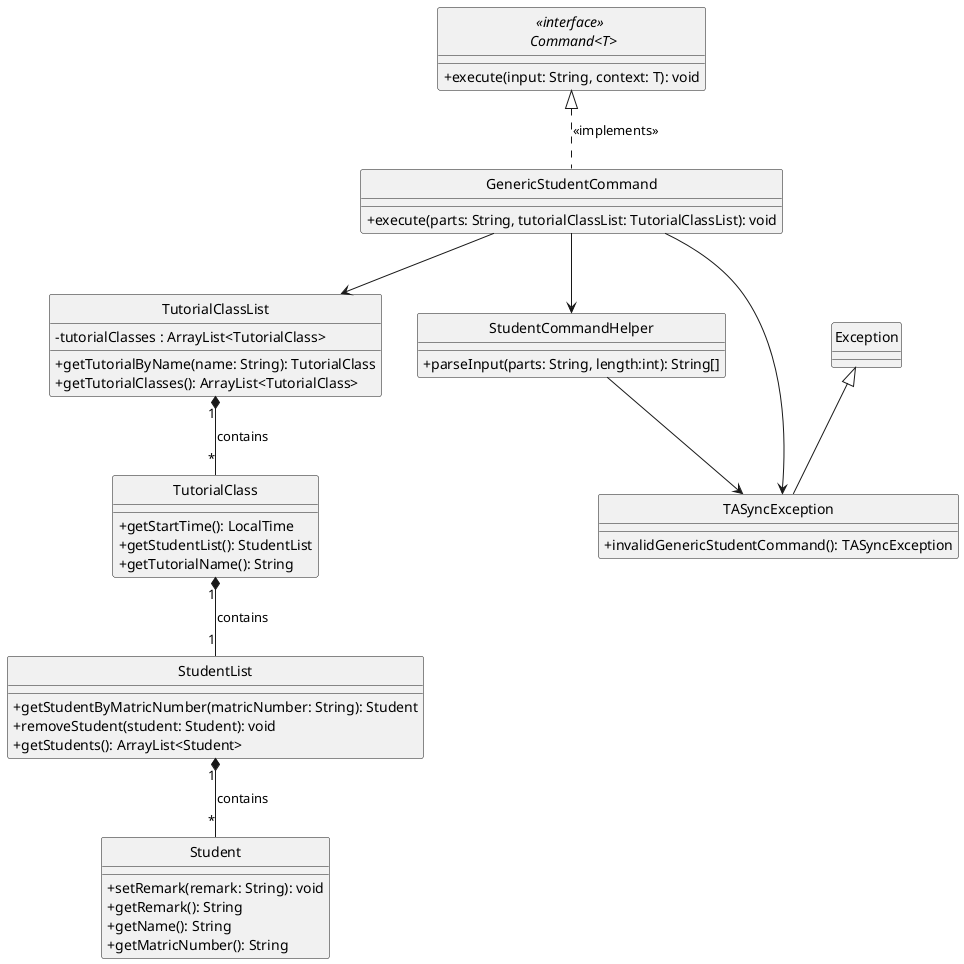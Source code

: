@startuml

hide circle
skinparam classAttributeIconSize 0

    class GenericStudentCommand {
        +execute(parts: String, tutorialClassList: TutorialClassList): void
    }

    interface "<<interface>> \n Command<T>" {
        +execute(input: String, context: T): void
    }


    class TutorialClass {
        +getStartTime(): LocalTime
        +getStudentList(): StudentList
        +getTutorialName(): String

    }

    class TutorialClassList {
        - tutorialClasses : ArrayList<TutorialClass>
        +getTutorialByName(name: String): TutorialClass
        +getTutorialClasses(): ArrayList<TutorialClass>
    }

    class Student {

        +setRemark(remark: String): void
        +getRemark(): String
        +getName(): String
        +getMatricNumber(): String
    }

    class StudentList {
        +getStudentByMatricNumber(matricNumber: String): Student
        +removeStudent(student: Student): void
        +getStudents(): ArrayList<Student>
    }

    class StudentCommandHelper {
        +parseInput(parts: String, length:int): String[]
    }

    class TASyncException extends Exception {
        +invalidGenericStudentCommand(): TASyncException
    }

' Relationships
"<<interface>> \n Command<T>" <|.. GenericStudentCommand : <<implements>>
GenericStudentCommand --> TutorialClassList
GenericStudentCommand --> StudentCommandHelper
StudentCommandHelper --> TASyncException
TutorialClassList "1" *-- "*" TutorialClass : contains
TutorialClass "1" *-- "1" StudentList : contains
StudentList "1" *-- "*" Student : contains
GenericStudentCommand --> TASyncException
@enduml